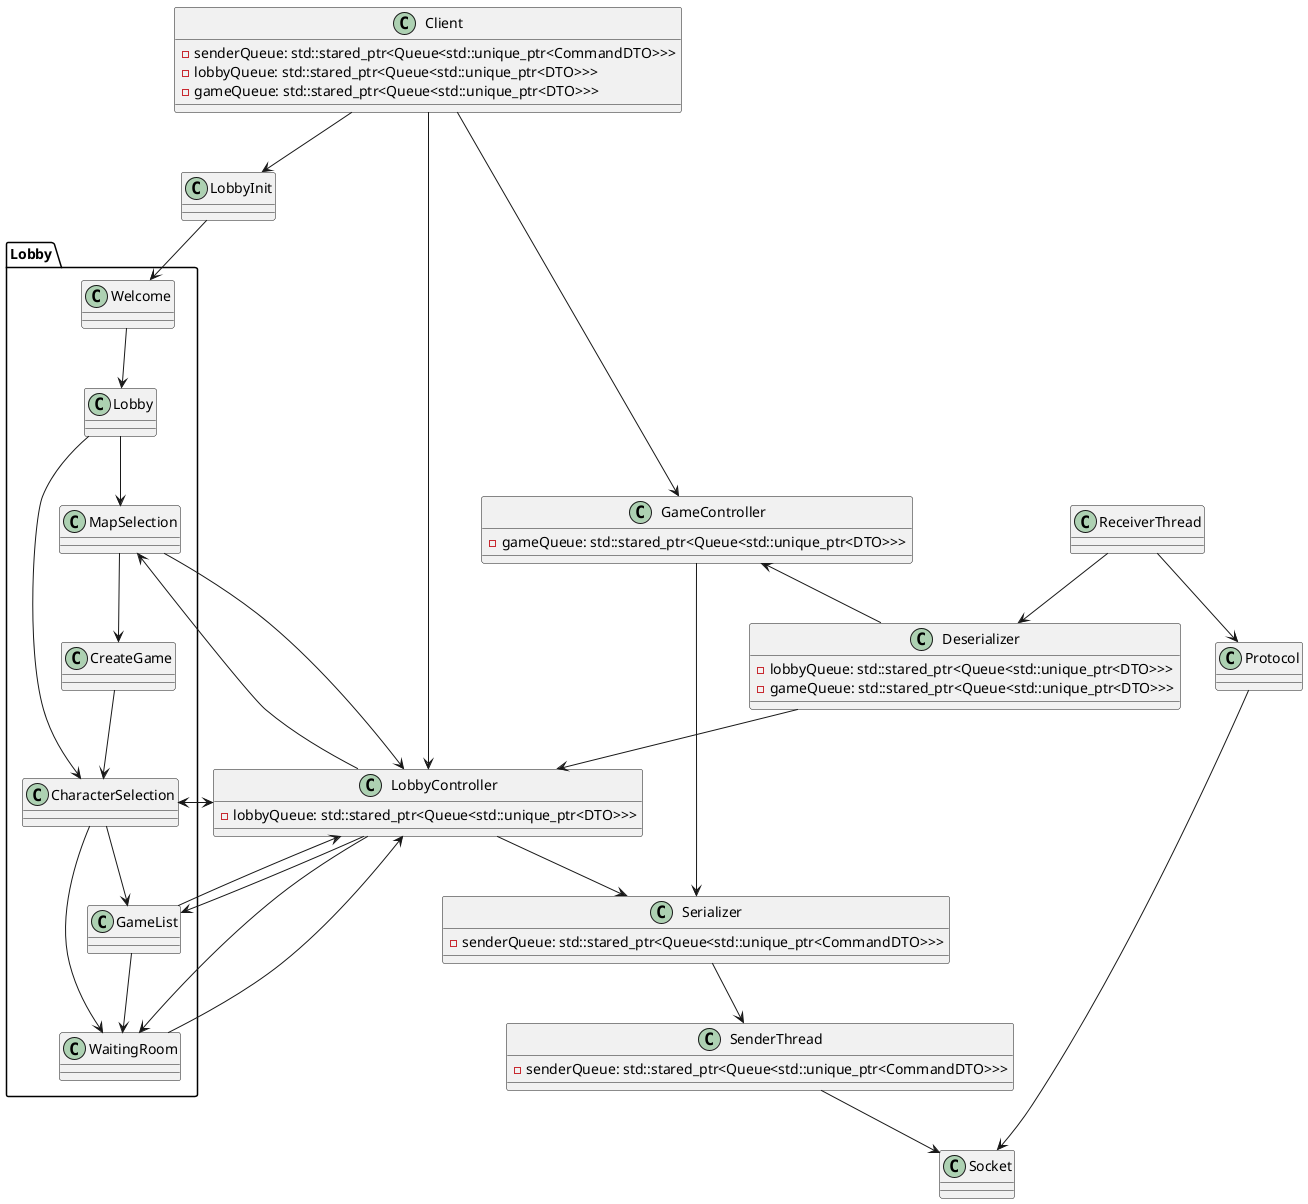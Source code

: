 @startuml Diagrama de Clases Lobby

class Client{
    - senderQueue: std::stared_ptr<Queue<std::unique_ptr<CommandDTO>>>
    - lobbyQueue: std::stared_ptr<Queue<std::unique_ptr<DTO>>>
    - gameQueue: std::stared_ptr<Queue<std::unique_ptr<DTO>>>
}
class LobbyInit
package "Lobby" as LobbyPkg {
    class Lobby
    class MapSelection
    class CreateGame
    class CharacterSelection
    class GameList
    class WaitingRoom
    class Welcome
}

class LobbyController{
    - lobbyQueue: std::stared_ptr<Queue<std::unique_ptr<DTO>>>
}
class GameController {
    - gameQueue: std::stared_ptr<Queue<std::unique_ptr<DTO>>>
}
class Serializer {
    - senderQueue: std::stared_ptr<Queue<std::unique_ptr<CommandDTO>>>
}
class SenderThread {
    - senderQueue: std::stared_ptr<Queue<std::unique_ptr<CommandDTO>>>
}
class Socket
class ReceiverThread
class Protocol
class Deserializer {
    - lobbyQueue: std::stared_ptr<Queue<std::unique_ptr<DTO>>>
    - gameQueue: std::stared_ptr<Queue<std::unique_ptr<DTO>>>
}

Client --> LobbyInit
Client --> LobbyController
Client --> GameController
LobbyInit --> Welcome
Welcome --> Lobby
Lobby --> MapSelection
MapSelection --> CreateGame
CreateGame --> CharacterSelection
Lobby --> CharacterSelection
CharacterSelection --> GameList
CharacterSelection --> WaitingRoom
GameList --> WaitingRoom

MapSelection --> LobbyController
CharacterSelection --> LobbyController
GameList --> LobbyController
WaitingRoom --> LobbyController

LobbyController --> MapSelection
LobbyController --> CharacterSelection
LobbyController --> GameList
LobbyController --> WaitingRoom

LobbyController --> Serializer
GameController --> Serializer
Serializer --> SenderThread
SenderThread --> Socket
Protocol --> Socket
ReceiverThread --> Protocol
ReceiverThread --> Deserializer
Deserializer --> LobbyController
GameController <-- Deserializer

@enduml
